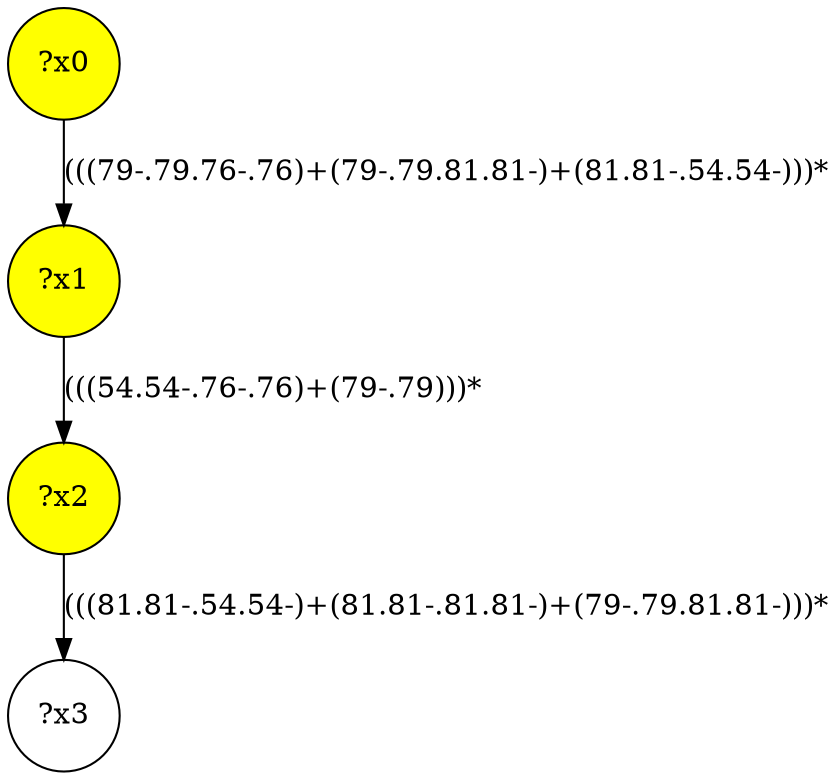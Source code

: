 digraph g {
	x2 [fillcolor="yellow", style="filled," shape=circle, label="?x2"];
	x1 [fillcolor="yellow", style="filled," shape=circle, label="?x1"];
	x0 [fillcolor="yellow", style="filled," shape=circle, label="?x0"];
	x0 -> x1 [label="(((79-.79.76-.76)+(79-.79.81.81-)+(81.81-.54.54-)))*"];
	x1 -> x2 [label="(((54.54-.76-.76)+(79-.79)))*"];
	x3 [shape=circle, label="?x3"];
	x2 -> x3 [label="(((81.81-.54.54-)+(81.81-.81.81-)+(79-.79.81.81-)))*"];
}
